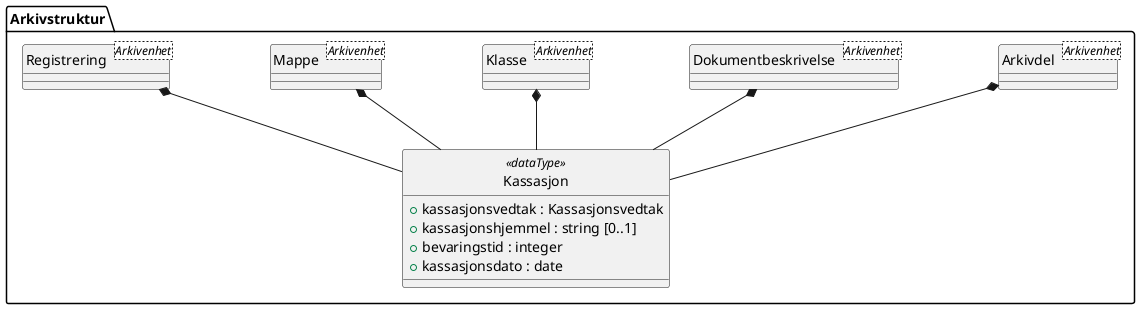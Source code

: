 @startuml
skinparam nodesep 100
hide circle
class Arkivstruktur.Kassasjon <<dataType>> {
  +kassasjonsvedtak : Kassasjonsvedtak
  +kassasjonshjemmel : string [0..1]
  +bevaringstid : integer
  +kassasjonsdato : date
}
class Arkivstruktur.Arkivdel <Arkivenhet> {
}
Arkivstruktur.Arkivdel *-- Arkivstruktur.Kassasjon
class Arkivstruktur.Dokumentbeskrivelse <Arkivenhet> {
}
Arkivstruktur.Dokumentbeskrivelse *-- Arkivstruktur.Kassasjon
class Arkivstruktur.Klasse <Arkivenhet> {
}
Arkivstruktur.Klasse *-- Arkivstruktur.Kassasjon
class Arkivstruktur.Mappe <Arkivenhet> {
}
Arkivstruktur.Mappe *-- Arkivstruktur.Kassasjon
class Arkivstruktur.Registrering <Arkivenhet> {
}
Arkivstruktur.Registrering *-- Arkivstruktur.Kassasjon
@enduml
